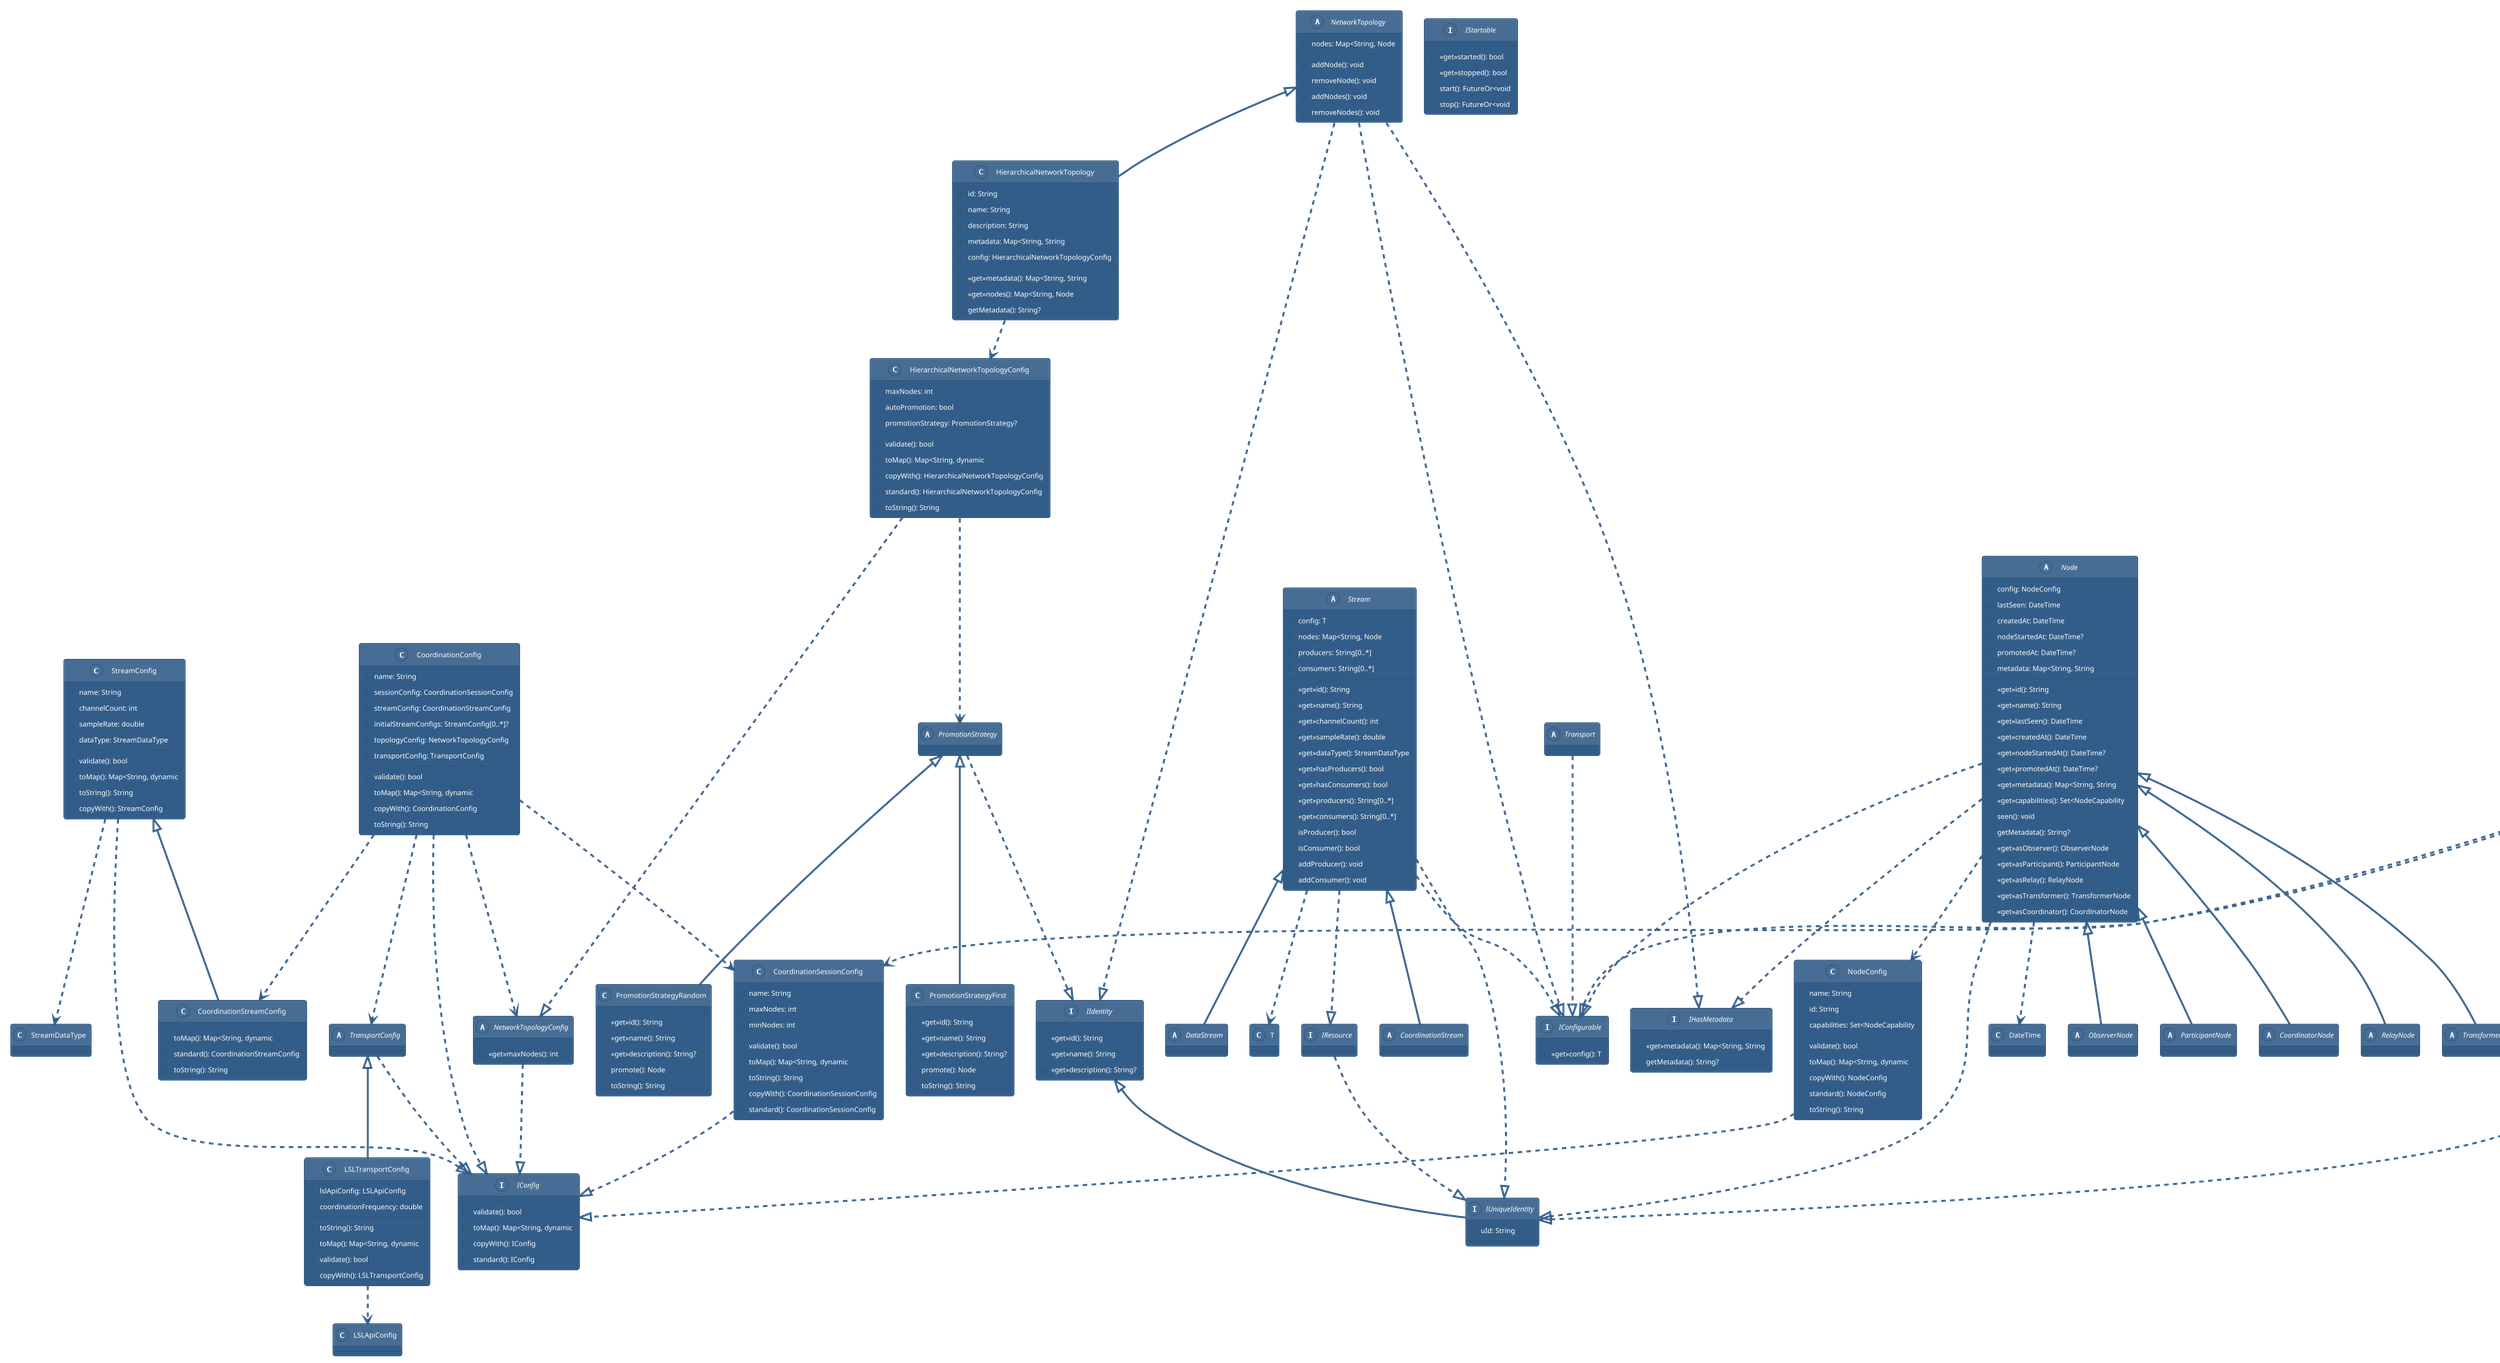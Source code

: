@startuml
!theme sandstone
class LSLCoordinationSession {
---
+«get»transportType(): String
+toString(): String
}
CoordinationSession <|-- LSLCoordinationSession
class LSLTransportConfig {
+lslApiConfig: LSLApiConfig
+coordinationFrequency: double
---
+toString(): String
+toMap(): Map<String, dynamic
+validate(): bool
+copyWith(): LSLTransportConfig
}
TransportConfig <|-- LSLTransportConfig
LSLTransportConfig ..> LSLApiConfig
abstract class TransportConfig {
---
}
TransportConfig ..|> IConfig
abstract class Transport {
---
}
Transport ..|> IConfigurable
class NodeConfig {
+name: String
+id: String
+capabilities: Set<NodeCapability
---
+validate(): bool
+toMap(): Map<String, dynamic
+copyWith(): NodeConfig
+standard(): NodeConfig
+toString(): String
}
NodeConfig ..|> IConfig
abstract class Node {
+config: NodeConfig
-lastSeen: DateTime
-createdAt: DateTime
-nodeStartedAt: DateTime?
-promotedAt: DateTime?
-metadata: Map<String, String
---
+«get»id(): String
+«get»name(): String
+«get»lastSeen(): DateTime
+«get»createdAt(): DateTime
+«get»nodeStartedAt(): DateTime?
+«get»promotedAt(): DateTime?
+«get»metadata(): Map<String, String
+«get»capabilities(): Set<NodeCapability
+seen(): void
+getMetadata(): String?
+«get»asObserver(): ObserverNode
+«get»asParticipant(): ParticipantNode
+«get»asRelay(): RelayNode
+«get»asTransformer(): TransformerNode
+«get»asCoordinator(): CoordinatorNode
}
Node ..> NodeConfig
Node ..> DateTime
Node ..|> IConfigurable
Node ..|> IUniqueIdentity
Node ..|> IHasMetadata
abstract class ObserverNode {
---
}
Node <|-- ObserverNode
abstract class ParticipantNode {
---
}
Node <|-- ParticipantNode
abstract class CoordinatorNode {
---
}
Node <|-- CoordinatorNode
abstract class RelayNode {
---
}
Node <|-- RelayNode
abstract class TransformerNode {
---
}
Node <|-- TransformerNode
abstract class NetworkTopologyConfig {
---
+«get»maxNodes(): int
}
NetworkTopologyConfig ..|> IConfig
abstract class NetworkTopology {
-nodes: Map<String, Node
---
+addNode(): void
+removeNode(): void
+addNodes(): void
+removeNodes(): void
}
NetworkTopology ..|> IIdentity
NetworkTopology ..|> IConfigurable
NetworkTopology ..|> IHasMetadata
class HierarchicalNetworkTopologyConfig {
+maxNodes: int
+autoPromotion: bool
+promotionStrategy: PromotionStrategy?
---
+validate(): bool
+toMap(): Map<String, dynamic
+copyWith(): HierarchicalNetworkTopologyConfig
+standard(): HierarchicalNetworkTopologyConfig
+toString(): String
}
HierarchicalNetworkTopologyConfig ..> PromotionStrategy
HierarchicalNetworkTopologyConfig ..|> NetworkTopologyConfig
class HierarchicalNetworkTopology {
+id: String
+name: String
+description: String
-metadata: Map<String, String
+config: HierarchicalNetworkTopologyConfig
---
+«get»metadata(): Map<String, String
+«get»nodes(): Map<String, Node
+getMetadata(): String?
}
NetworkTopology <|-- HierarchicalNetworkTopology
HierarchicalNetworkTopology ..> HierarchicalNetworkTopologyConfig
class CoordinationSessionConfig {
+name: String
+maxNodes: int
+minNodes: int
---
+validate(): bool
+toMap(): Map<String, dynamic
+toString(): String
+copyWith(): CoordinationSessionConfig
+standard(): CoordinationSessionConfig
}
CoordinationSessionConfig ..|> IConfig
abstract class CoordinationSession {
+config: CoordinationSessionConfig
-created: bool
-initialized: bool
-joined: bool
-disposed: bool
-paused: bool
---
+«get»name(): String
+«get»id(): String
+«get»created(): bool
+«get»initialized(): bool
+«get»joined(): bool
+«get»disposed(): bool
+«get»paused(): bool
+create(): void
+dispose(): void
+initialize(): void
+join(): void
+leave(): void
+pause(): void
+resume(): void
}
CoordinationSession ..> CoordinationSessionConfig
CoordinationSession ..|> IResourceManager
CoordinationSession ..|> IInitializable
CoordinationSession ..|> ILifecycle
CoordinationSession ..|> IJoinable
CoordinationSession ..|> IPausable
CoordinationSession ..|> IUniqueIdentity
CoordinationSession ..|> IConfigurable
abstract class PromotionStrategy {
---
}
PromotionStrategy ..|> IIdentity
class PromotionStrategyFirst {
---
+«get»id(): String
+«get»name(): String
+«get»description(): String?
+promote(): Node
+toString(): String
}
PromotionStrategy <|-- PromotionStrategyFirst
class PromotionStrategyRandom {
---
+«get»id(): String
+«get»name(): String
+«get»description(): String?
+promote(): Node
+toString(): String
}
PromotionStrategy <|-- PromotionStrategyRandom
class CoordinationConfig {
+name: String
+sessionConfig: CoordinationSessionConfig
+streamConfig: CoordinationStreamConfig
+initialStreamConfigs: StreamConfig[0..*]?
+topologyConfig: NetworkTopologyConfig
+transportConfig: TransportConfig
---
+validate(): bool
+toMap(): Map<String, dynamic
+copyWith(): CoordinationConfig
+toString(): String
}
CoordinationConfig ..> CoordinationSessionConfig
CoordinationConfig ..> CoordinationStreamConfig
CoordinationConfig ..> NetworkTopologyConfig
CoordinationConfig ..> TransportConfig
CoordinationConfig ..|> IConfig
class StreamConfig {
+name: String
+channelCount: int
+sampleRate: double
+dataType: StreamDataType
---
+validate(): bool
+toMap(): Map<String, dynamic
+toString(): String
+copyWith(): StreamConfig
}
StreamConfig ..> StreamDataType
StreamConfig ..|> IConfig
class CoordinationStreamConfig {
---
+toMap(): Map<String, dynamic
+standard(): CoordinationStreamConfig
+toString(): String
}
StreamConfig <|-- CoordinationStreamConfig
abstract class Stream {
+config: T
-nodes: Map<String, Node
-producers: String[0..*]
-consumers: String[0..*]
---
+«get»id(): String
+«get»name(): String
+«get»channelCount(): int
+«get»sampleRate(): double
+«get»dataType(): StreamDataType
+«get»hasProducers(): bool
+«get»hasConsumers(): bool
+«get»producers(): String[0..*]
+«get»consumers(): String[0..*]
+isProducer(): bool
+isConsumer(): bool
+addProducer(): void
+addConsumer(): void
}
Stream ..> T
Stream ..|> IConfigurable
Stream ..|> IUniqueIdentity
Stream ..|> IResource
abstract class CoordinationStream {
---
}
Stream <|-- CoordinationStream
abstract class DataStream {
---
}
Stream <|-- DataStream
interface IIdentity {
---
+«get»id(): String
+«get»name(): String
+«get»description(): String?
}
interface IUniqueIdentity {
+uId: String
---
}
IIdentity <|-- IUniqueIdentity
interface IResource {
---
}
IResource ..|> IUniqueIdentity
interface ILifecycle {
---
+«get»created(): bool
+«get»disposed(): bool
+create(): FutureOr<void
+dispose(): FutureOr<void
}
interface IInitializable {
---
+«get»initialized(): bool
+initialize(): FutureOr<void
}
interface IPausable {
---
+«get»paused(): bool
+pause(): FutureOr<void
+resume(): FutureOr<void
}
interface IStartable {
---
+«get»started(): bool
+«get»stopped(): bool
+start(): FutureOr<void
+stop(): FutureOr<void
}
interface IJoinable {
---
+«get»joined(): bool
+join(): FutureOr<void
+leave(): FutureOr<void
}
interface IConfig {
---
+validate(): bool
+toMap(): Map<String, dynamic
+copyWith(): IConfig
+standard(): IConfig
}
interface IConfigurable {
---
+«get»config(): T
}
interface IHasMetadata {
---
+«get»metadata(): Map<String, String
+getMetadata(): String?
}
interface IResourceManager {
---
+manageResource(): FutureOr<void
+releaseResource(): FutureOr<R
}
@enduml